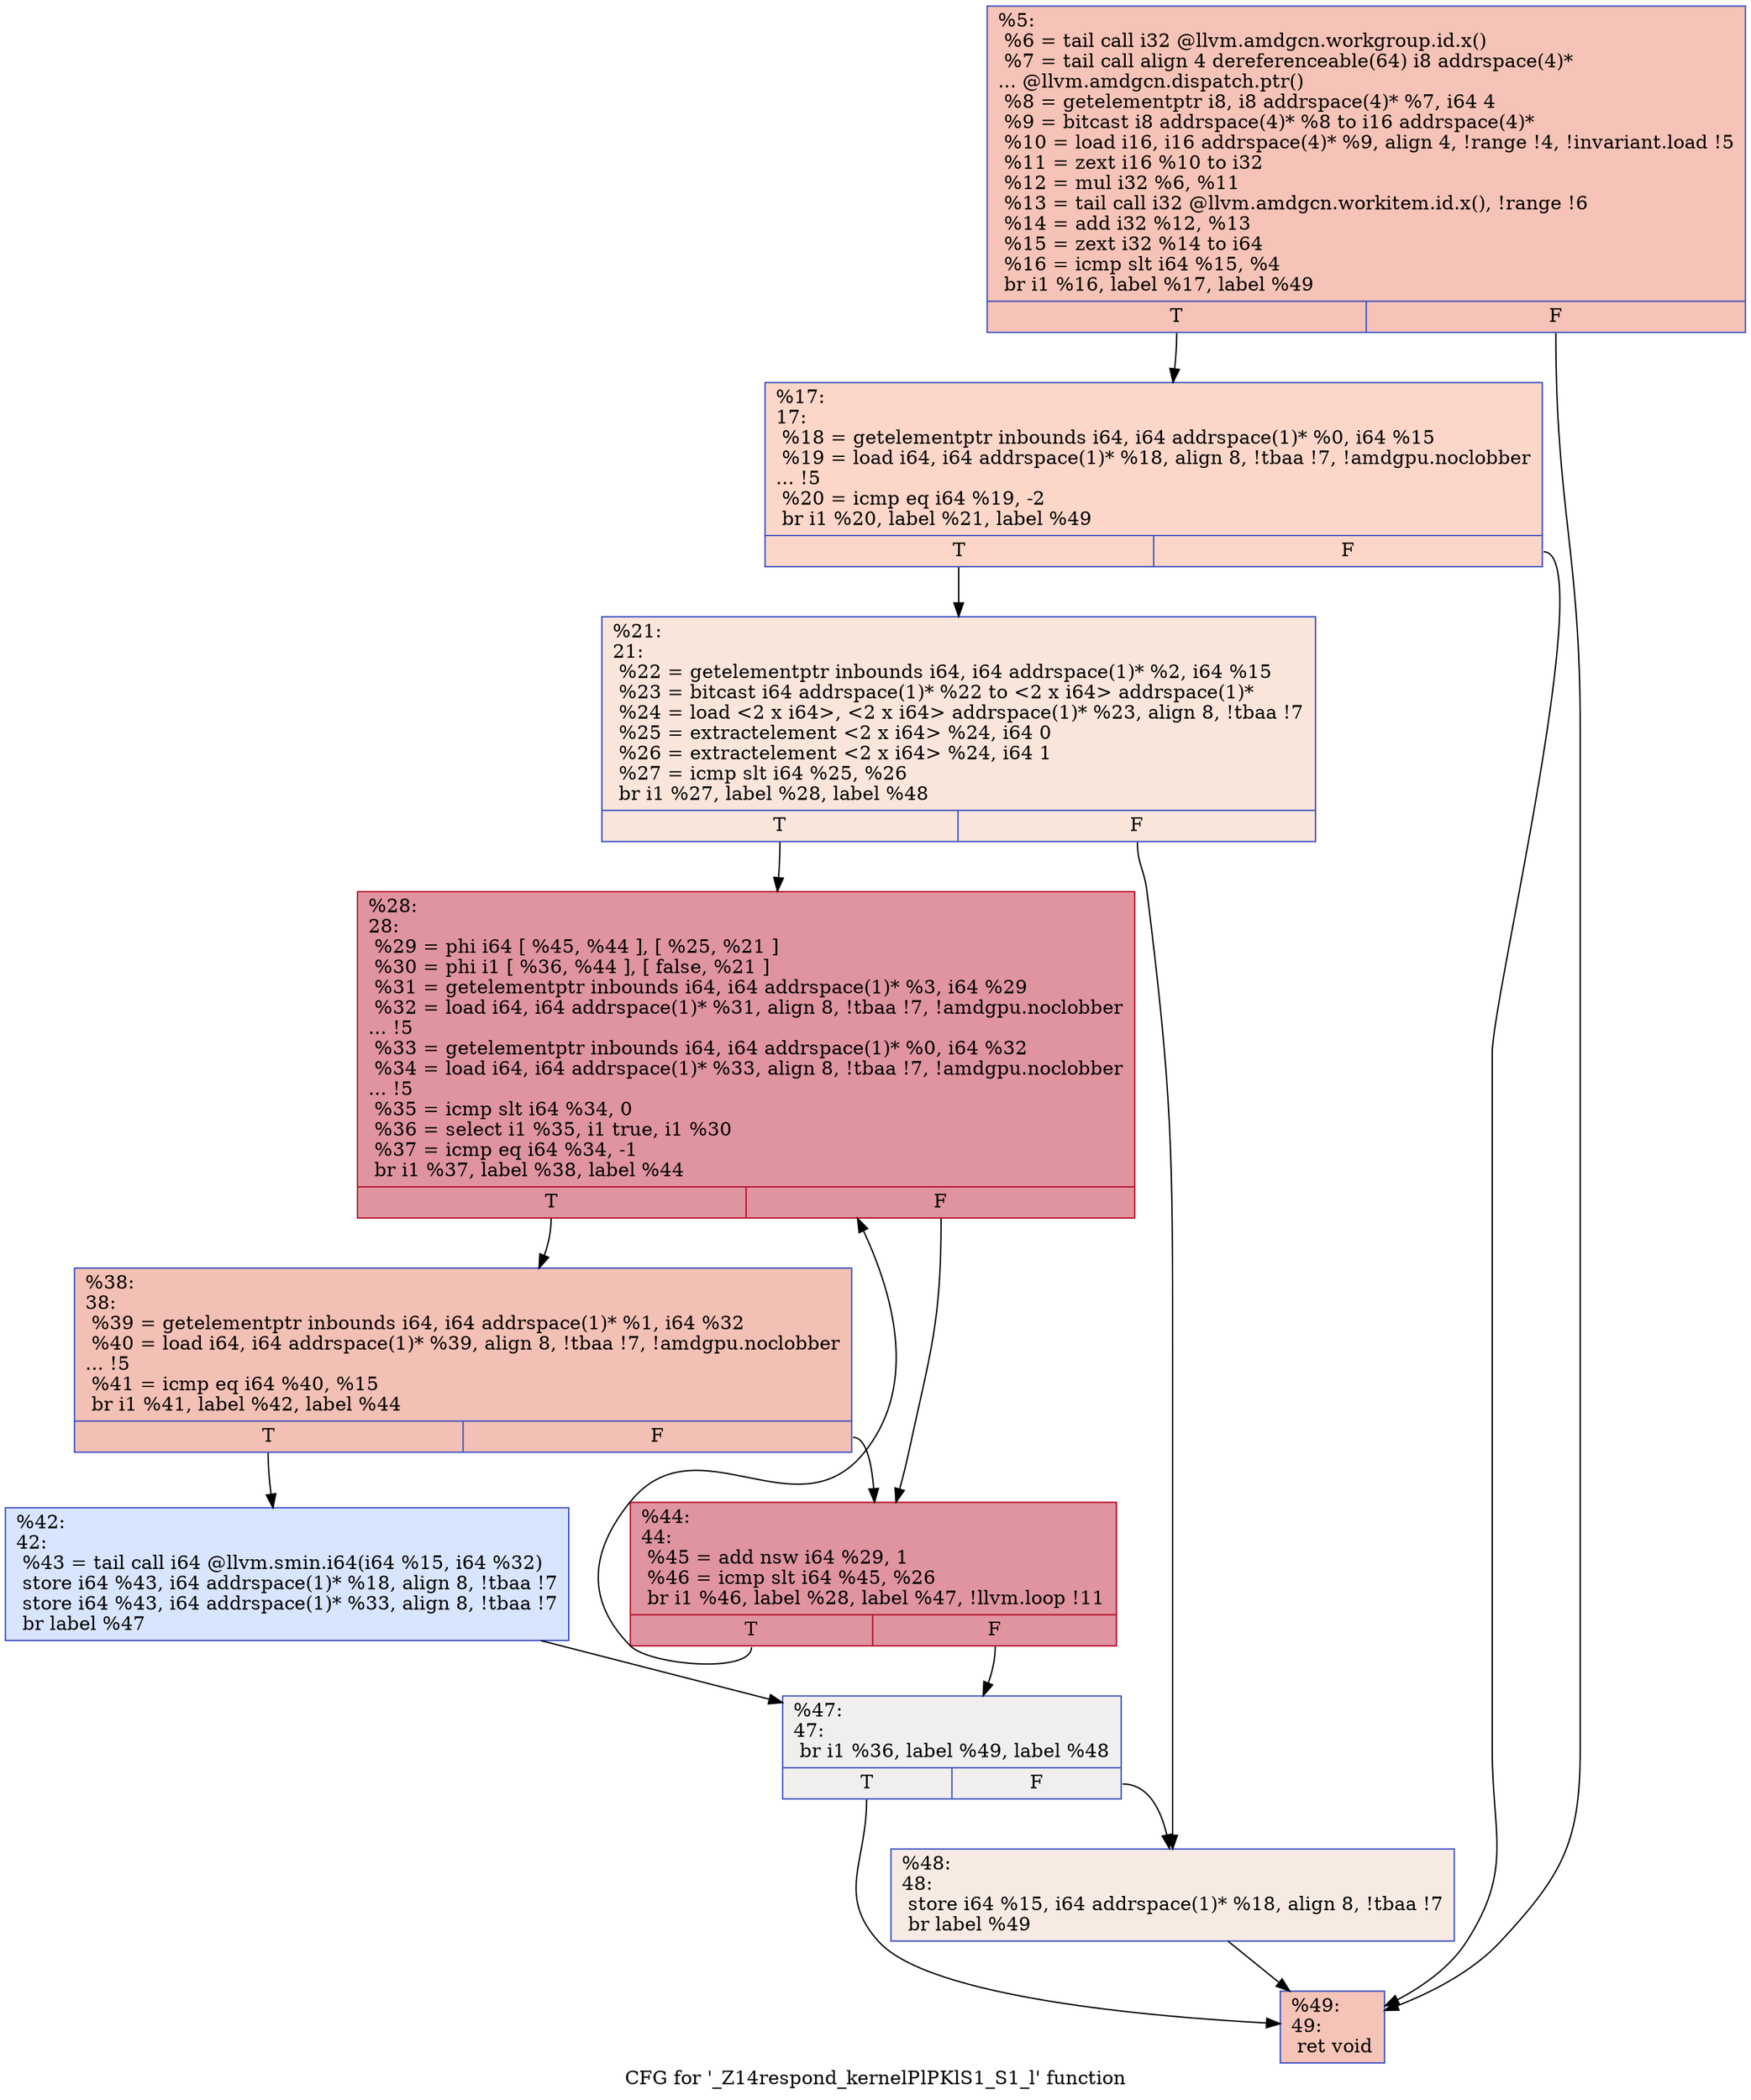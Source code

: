 digraph "CFG for '_Z14respond_kernelPlPKlS1_S1_l' function" {
	label="CFG for '_Z14respond_kernelPlPKlS1_S1_l' function";

	Node0x636d930 [shape=record,color="#3d50c3ff", style=filled, fillcolor="#e8765c70",label="{%5:\l  %6 = tail call i32 @llvm.amdgcn.workgroup.id.x()\l  %7 = tail call align 4 dereferenceable(64) i8 addrspace(4)*\l... @llvm.amdgcn.dispatch.ptr()\l  %8 = getelementptr i8, i8 addrspace(4)* %7, i64 4\l  %9 = bitcast i8 addrspace(4)* %8 to i16 addrspace(4)*\l  %10 = load i16, i16 addrspace(4)* %9, align 4, !range !4, !invariant.load !5\l  %11 = zext i16 %10 to i32\l  %12 = mul i32 %6, %11\l  %13 = tail call i32 @llvm.amdgcn.workitem.id.x(), !range !6\l  %14 = add i32 %12, %13\l  %15 = zext i32 %14 to i64\l  %16 = icmp slt i64 %15, %4\l  br i1 %16, label %17, label %49\l|{<s0>T|<s1>F}}"];
	Node0x636d930:s0 -> Node0x636e420;
	Node0x636d930:s1 -> Node0x636f970;
	Node0x636e420 [shape=record,color="#3d50c3ff", style=filled, fillcolor="#f6a38570",label="{%17:\l17:                                               \l  %18 = getelementptr inbounds i64, i64 addrspace(1)* %0, i64 %15\l  %19 = load i64, i64 addrspace(1)* %18, align 8, !tbaa !7, !amdgpu.noclobber\l... !5\l  %20 = icmp eq i64 %19, -2\l  br i1 %20, label %21, label %49\l|{<s0>T|<s1>F}}"];
	Node0x636e420:s0 -> Node0x63703e0;
	Node0x636e420:s1 -> Node0x636f970;
	Node0x63703e0 [shape=record,color="#3d50c3ff", style=filled, fillcolor="#f4c5ad70",label="{%21:\l21:                                               \l  %22 = getelementptr inbounds i64, i64 addrspace(1)* %2, i64 %15\l  %23 = bitcast i64 addrspace(1)* %22 to \<2 x i64\> addrspace(1)*\l  %24 = load \<2 x i64\>, \<2 x i64\> addrspace(1)* %23, align 8, !tbaa !7\l  %25 = extractelement \<2 x i64\> %24, i64 0\l  %26 = extractelement \<2 x i64\> %24, i64 1\l  %27 = icmp slt i64 %25, %26\l  br i1 %27, label %28, label %48\l|{<s0>T|<s1>F}}"];
	Node0x63703e0:s0 -> Node0x63714a0;
	Node0x63703e0:s1 -> Node0x6371530;
	Node0x63714a0 [shape=record,color="#b70d28ff", style=filled, fillcolor="#b70d2870",label="{%28:\l28:                                               \l  %29 = phi i64 [ %45, %44 ], [ %25, %21 ]\l  %30 = phi i1 [ %36, %44 ], [ false, %21 ]\l  %31 = getelementptr inbounds i64, i64 addrspace(1)* %3, i64 %29\l  %32 = load i64, i64 addrspace(1)* %31, align 8, !tbaa !7, !amdgpu.noclobber\l... !5\l  %33 = getelementptr inbounds i64, i64 addrspace(1)* %0, i64 %32\l  %34 = load i64, i64 addrspace(1)* %33, align 8, !tbaa !7, !amdgpu.noclobber\l... !5\l  %35 = icmp slt i64 %34, 0\l  %36 = select i1 %35, i1 true, i1 %30\l  %37 = icmp eq i64 %34, -1\l  br i1 %37, label %38, label %44\l|{<s0>T|<s1>F}}"];
	Node0x63714a0:s0 -> Node0x6371ed0;
	Node0x63714a0:s1 -> Node0x63716a0;
	Node0x6371ed0 [shape=record,color="#3d50c3ff", style=filled, fillcolor="#e5705870",label="{%38:\l38:                                               \l  %39 = getelementptr inbounds i64, i64 addrspace(1)* %1, i64 %32\l  %40 = load i64, i64 addrspace(1)* %39, align 8, !tbaa !7, !amdgpu.noclobber\l... !5\l  %41 = icmp eq i64 %40, %15\l  br i1 %41, label %42, label %44\l|{<s0>T|<s1>F}}"];
	Node0x6371ed0:s0 -> Node0x63721a0;
	Node0x6371ed0:s1 -> Node0x63716a0;
	Node0x63721a0 [shape=record,color="#3d50c3ff", style=filled, fillcolor="#a7c5fe70",label="{%42:\l42:                                               \l  %43 = tail call i64 @llvm.smin.i64(i64 %15, i64 %32)\l  store i64 %43, i64 addrspace(1)* %18, align 8, !tbaa !7\l  store i64 %43, i64 addrspace(1)* %33, align 8, !tbaa !7\l  br label %47\l}"];
	Node0x63721a0 -> Node0x6372600;
	Node0x63716a0 [shape=record,color="#b70d28ff", style=filled, fillcolor="#b70d2870",label="{%44:\l44:                                               \l  %45 = add nsw i64 %29, 1\l  %46 = icmp slt i64 %45, %26\l  br i1 %46, label %28, label %47, !llvm.loop !11\l|{<s0>T|<s1>F}}"];
	Node0x63716a0:s0 -> Node0x63714a0;
	Node0x63716a0:s1 -> Node0x6372600;
	Node0x6372600 [shape=record,color="#3d50c3ff", style=filled, fillcolor="#e0dbd870",label="{%47:\l47:                                               \l  br i1 %36, label %49, label %48\l|{<s0>T|<s1>F}}"];
	Node0x6372600:s0 -> Node0x636f970;
	Node0x6372600:s1 -> Node0x6371530;
	Node0x6371530 [shape=record,color="#3d50c3ff", style=filled, fillcolor="#eed0c070",label="{%48:\l48:                                               \l  store i64 %15, i64 addrspace(1)* %18, align 8, !tbaa !7\l  br label %49\l}"];
	Node0x6371530 -> Node0x636f970;
	Node0x636f970 [shape=record,color="#3d50c3ff", style=filled, fillcolor="#e8765c70",label="{%49:\l49:                                               \l  ret void\l}"];
}
